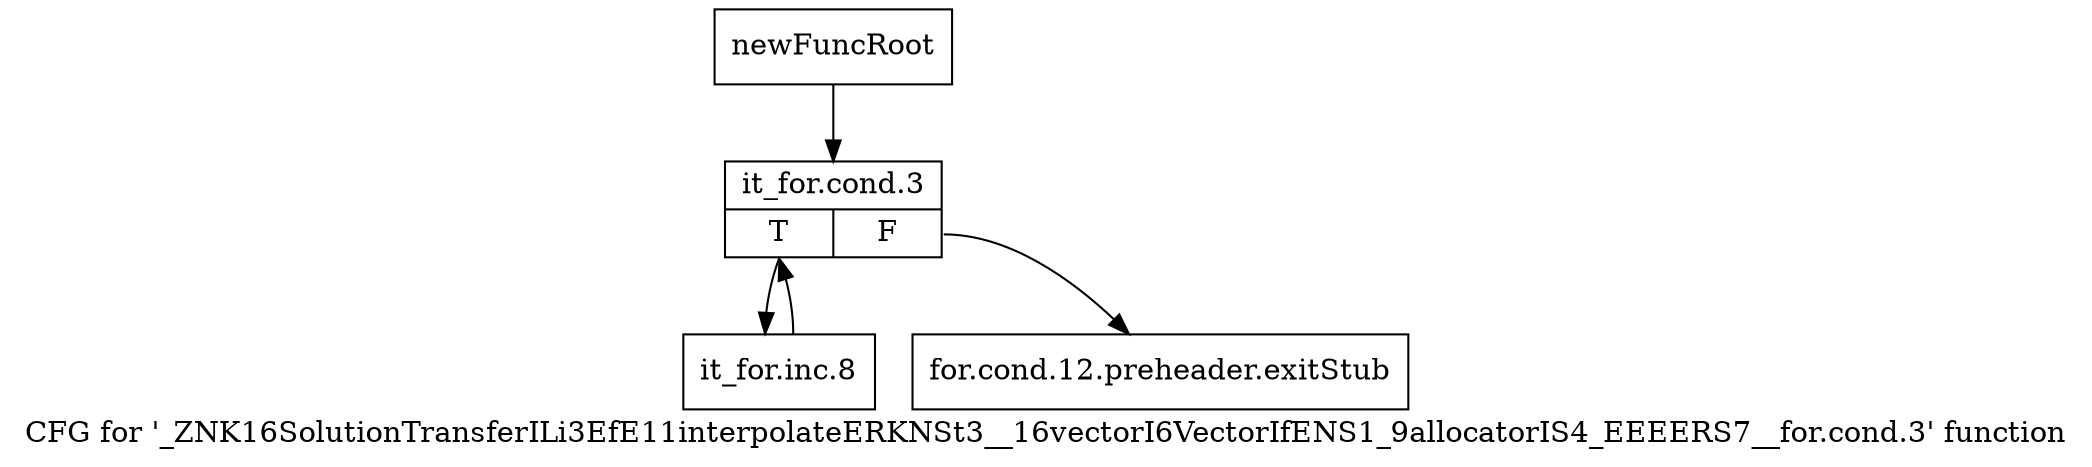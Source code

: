 digraph "CFG for '_ZNK16SolutionTransferILi3EfE11interpolateERKNSt3__16vectorI6VectorIfENS1_9allocatorIS4_EEEERS7__for.cond.3' function" {
	label="CFG for '_ZNK16SolutionTransferILi3EfE11interpolateERKNSt3__16vectorI6VectorIfENS1_9allocatorIS4_EEEERS7__for.cond.3' function";

	Node0x9661b10 [shape=record,label="{newFuncRoot}"];
	Node0x9661b10 -> Node0x9661f50;
	Node0x9661b60 [shape=record,label="{for.cond.12.preheader.exitStub}"];
	Node0x9661f50 [shape=record,label="{it_for.cond.3|{<s0>T|<s1>F}}"];
	Node0x9661f50:s0 -> Node0x9661fa0;
	Node0x9661f50:s1 -> Node0x9661b60;
	Node0x9661fa0 [shape=record,label="{it_for.inc.8}"];
	Node0x9661fa0 -> Node0x9661f50;
}
